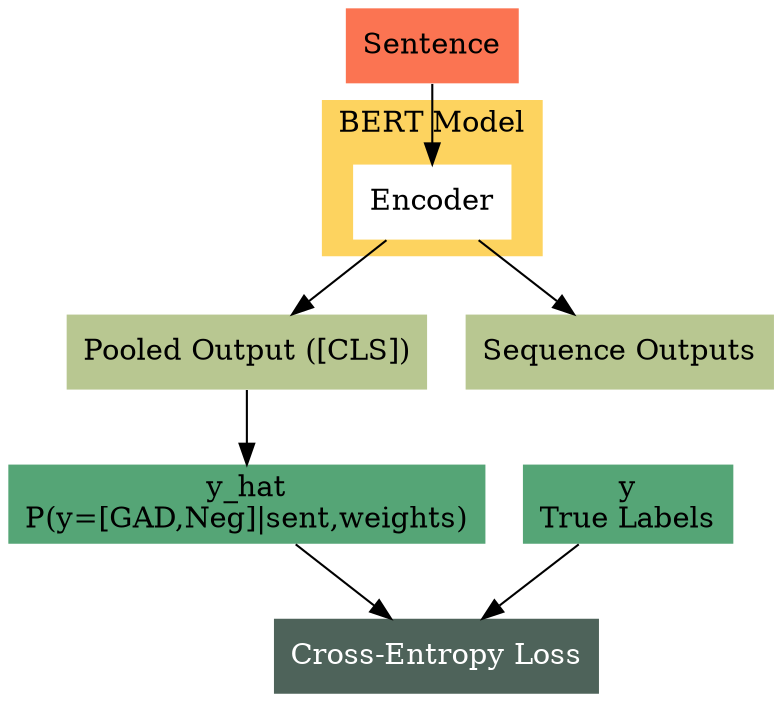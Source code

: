 //Palette: https://www.color-hex.com/color-palette/83647

digraph G {
    
    //Inputs
    text [
        label="Sentence"
        shape="rectangle"
        color=None
        style=filled
        fillcolor="#fb7452"
    ];
    
    // BERT model
    subgraph cluster_0 {
        label="BERT Model";
        color=None;
        bgcolor="#fdd35f";
        newrank=true;
        enc [
            label="Encoder"
            shape="rectangle"
            color=None
            style=filled
            fillcolor=white
        ];
        rank=same;
    }
    text -> enc;

    // Outputs
    pool [
        label="Pooled Output ([CLS])"
        shape="rectangle"
        color=None
        style=filled
        fillcolor="#b8c791"
    ];
    enc -> pool;
    out [
        label="Sequence Outputs"
        shape="rectangle"
        color=None
        style=filled
        fillcolor="#b8c791"
    ];
    enc -> out;
    y_hat [
        label="y_hat\nP(y=[GAD,Neg]|sent,weights)"
        shape="rectangle"
        color=None
        style=filled
        fillcolor="#55a576"
    ];
    pool -> y_hat;
    y [
        label="y\nTrue Labels"
        shape="rectangle"
        color=None
        style=filled
        fillcolor="#55a576"
    ];

    // Loss
    loss [
        label="Cross-Entropy Loss"
        shape="rectangle"
        color=None
        style=filled
        fillcolor="#4e635a"
        fontcolor=white
    ];
    y_hat -> loss;
    y -> loss;
}
